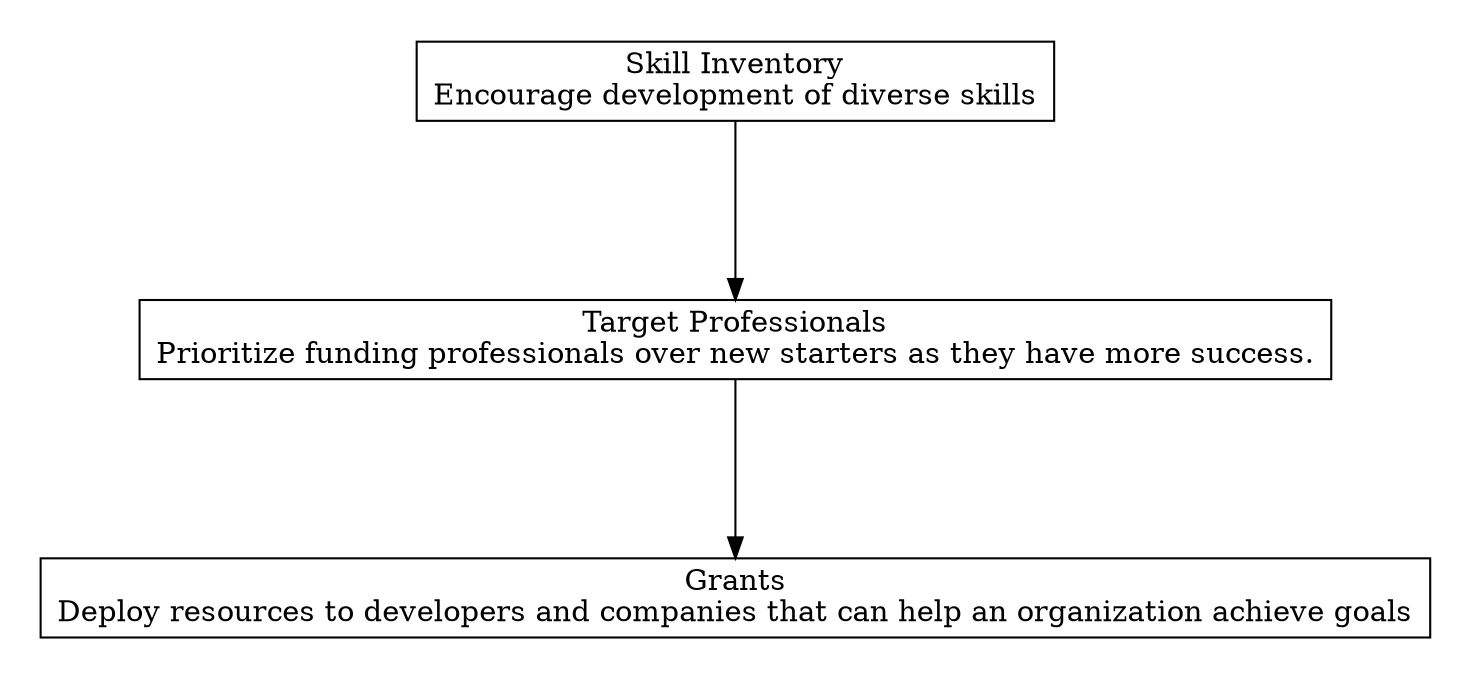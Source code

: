 digraph "" {
	graph [nodesep=0.6,
		rankdir=TB,
		ranksep=1.2
	];
	node [label="\N",
		shape=box
	];
	subgraph cluster_predecessors {
		graph [rank=max,
			style=invis
		];
		"Skill Inventory"	[label="Skill Inventory\nEncourage development of diverse skills"];
	}
	subgraph cluster_descendants {
		graph [rank=min,
			style=invis
		];
		Grants	[label="Grants\nDeploy resources to developers and companies that can help an organization achieve goals"];
	}
	"Target Professionals"	[label="Target Professionals\nPrioritize funding professionals over new starters as they have more success.\n"];
	"Target Professionals" -> Grants;
	"Skill Inventory" -> "Target Professionals";
}
